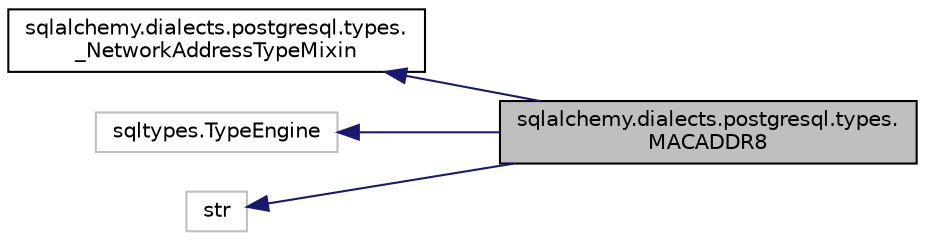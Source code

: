 digraph "sqlalchemy.dialects.postgresql.types.MACADDR8"
{
 // LATEX_PDF_SIZE
  edge [fontname="Helvetica",fontsize="10",labelfontname="Helvetica",labelfontsize="10"];
  node [fontname="Helvetica",fontsize="10",shape=record];
  rankdir="LR";
  Node1 [label="sqlalchemy.dialects.postgresql.types.\lMACADDR8",height=0.2,width=0.4,color="black", fillcolor="grey75", style="filled", fontcolor="black",tooltip=" "];
  Node2 -> Node1 [dir="back",color="midnightblue",fontsize="10",style="solid",fontname="Helvetica"];
  Node2 [label="sqlalchemy.dialects.postgresql.types.\l_NetworkAddressTypeMixin",height=0.2,width=0.4,color="black", fillcolor="white", style="filled",URL="$classsqlalchemy_1_1dialects_1_1postgresql_1_1types_1_1__NetworkAddressTypeMixin.html",tooltip=" "];
  Node3 -> Node1 [dir="back",color="midnightblue",fontsize="10",style="solid",fontname="Helvetica"];
  Node3 [label="sqltypes.TypeEngine",height=0.2,width=0.4,color="grey75", fillcolor="white", style="filled",tooltip=" "];
  Node4 -> Node1 [dir="back",color="midnightblue",fontsize="10",style="solid",fontname="Helvetica"];
  Node4 [label="str",height=0.2,width=0.4,color="grey75", fillcolor="white", style="filled",tooltip=" "];
}
